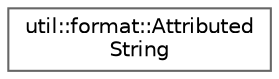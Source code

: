 digraph "Graphical Class Hierarchy"
{
 // LATEX_PDF_SIZE
  bgcolor="transparent";
  edge [fontname=Helvetica,fontsize=10,labelfontname=Helvetica,labelfontsize=10];
  node [fontname=Helvetica,fontsize=10,shape=box,height=0.2,width=0.4];
  rankdir="LR";
  Node0 [id="Node000000",label="util::format::Attributed\lString",height=0.2,width=0.4,color="grey40", fillcolor="white", style="filled",URL="$df/d71/classutil_1_1format_1_1AttributedString.html",tooltip=" "];
}
